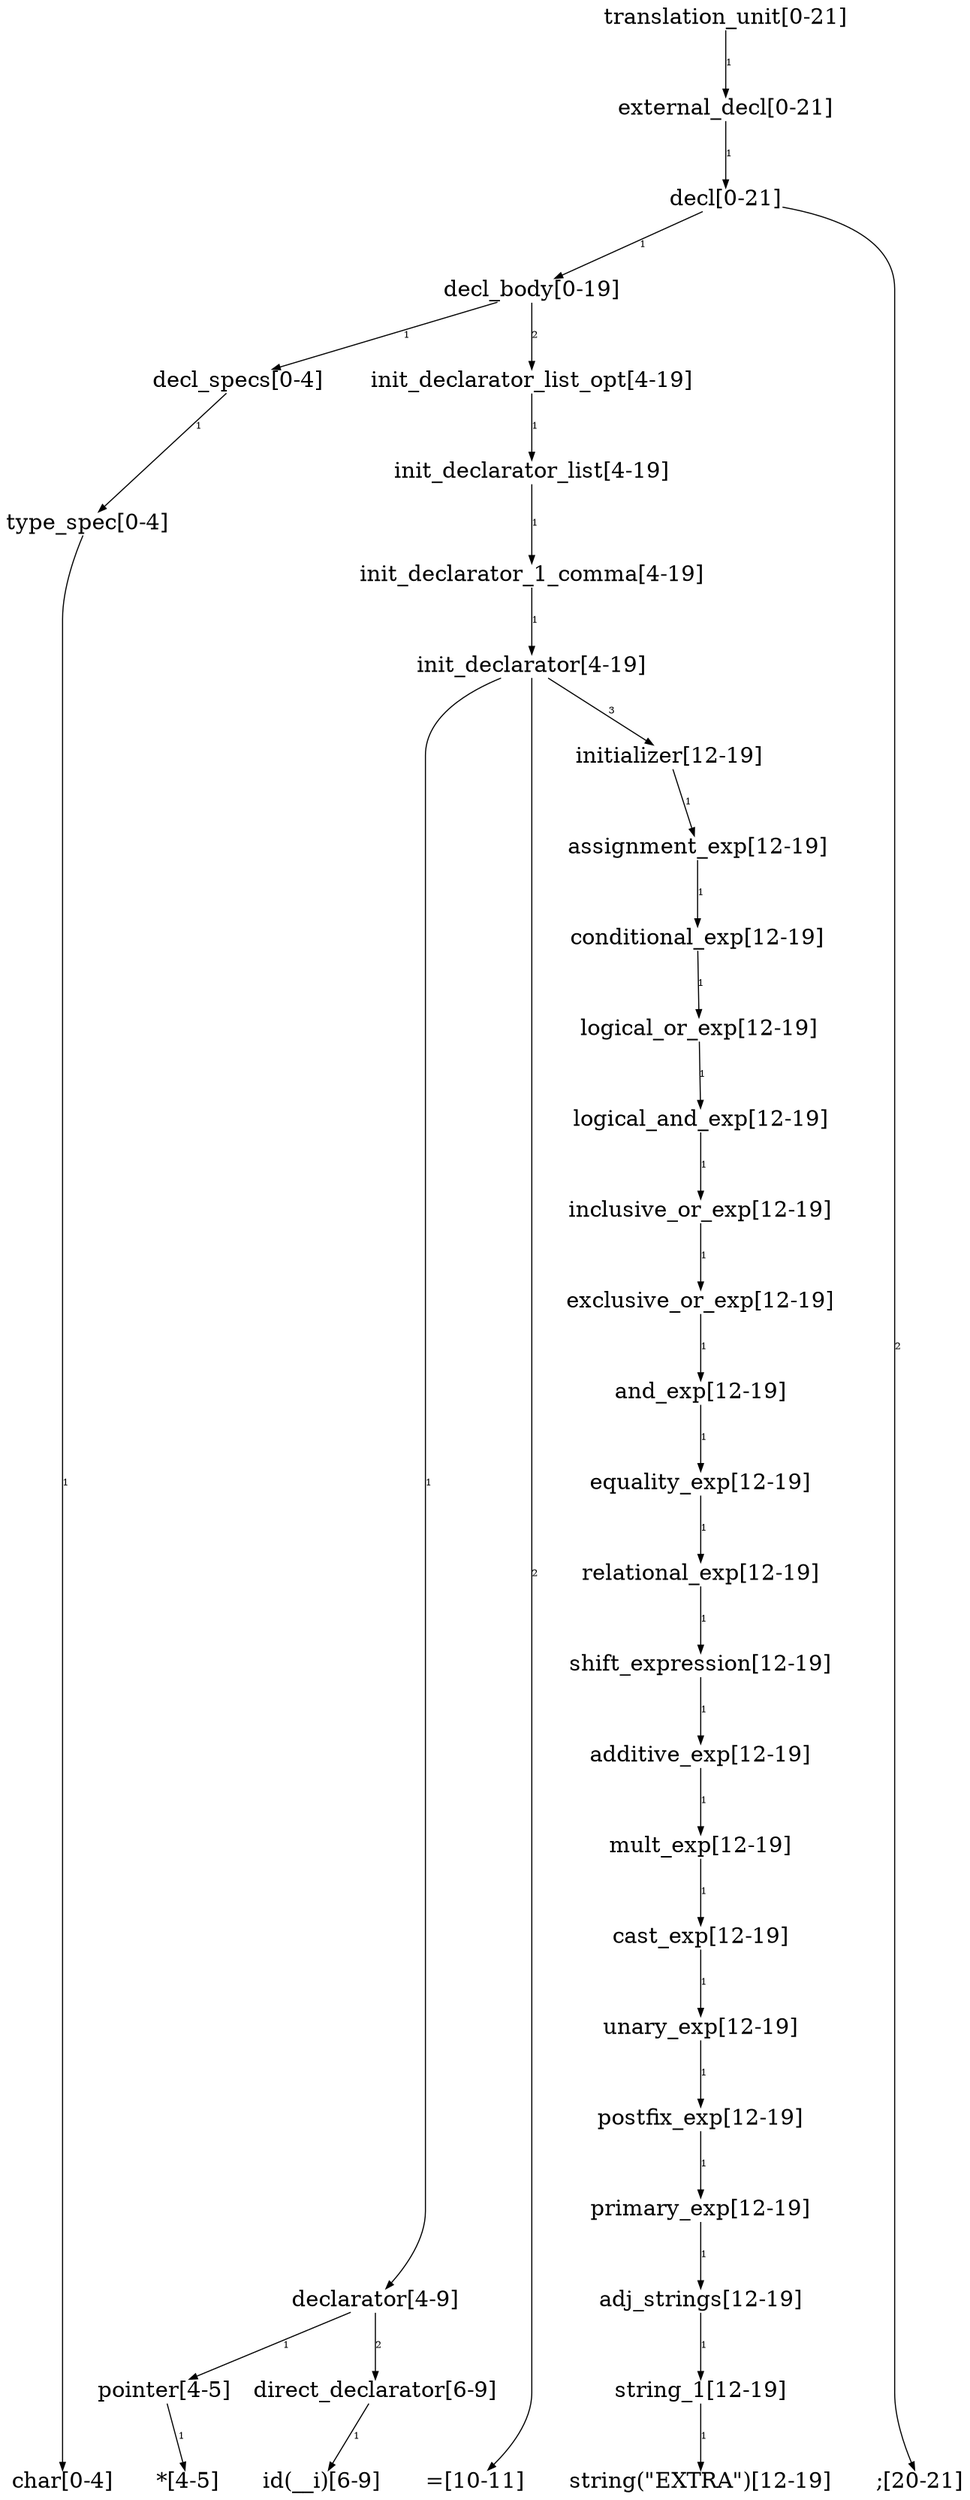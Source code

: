 
    digraph grammar {
    rankdir=TD
    fontname = "Bitstream Vera Sans"
    fontsize = 8
    nodesep = 0.2
    edge[dir=black,arrowtail=empty, fontsize=6 arrowsize=.5 penwidth=0.7]
    node[shape=plain height=0.1 width=0.1]


2682919013568[label="translation_unit[0-21]"];
2682919012928[label="external_decl[0-21]"];
2682919014336[label="decl[0-21]"];
2682919013120[label="decl_body[0-19]"];
2682918993472[label="decl_specs[0-4]"];
2682918991104[label="type_spec[0-4]"];
2682918990272 [label="char[0-4]"];
2682918991104->2682918990272[label="1"];
2682918993472->2682918991104[label="1"];
2682919012416[label="init_declarator_list_opt[4-19]"];
2682919012352[label="init_declarator_list[4-19]"];
2682919012480[label="init_declarator_1_comma[4-19]"];
2682919012160[label="init_declarator[4-19]"];
2682918805824[label="declarator[4-9]"];
2682918806080[label="pointer[4-5]"];
2682918806208 [label="*[4-5]"];
2682918806080->2682918806208[label="1"];
2682918806592[label="direct_declarator[6-9]"];
2682918806016 [label="id(__i)[6-9]"];
2682918806592->2682918806016[label="1"];
2682918805824->2682918806080[label="1"];
2682918805824->2682918806592[label="2"];
2682918806976 [label="=[10-11]"];
2682919011776[label="initializer[12-19]"];
2682919011520[label="assignment_exp[12-19]"];
2682919011328[label="conditional_exp[12-19]"];
2682919010624[label="logical_or_exp[12-19]"];
2682919010560[label="logical_and_exp[12-19]"];
2682919010880[label="inclusive_or_exp[12-19]"];
2682919010496[label="exclusive_or_exp[12-19]"];
2682919010688[label="and_exp[12-19]"];
2682918808896[label="equality_exp[12-19]"];
2682918809024[label="relational_exp[12-19]"];
2682918809152[label="shift_expression[12-19]"];
2682918807936[label="additive_exp[12-19]"];
2682918808832[label="mult_exp[12-19]"];
2682918808640[label="cast_exp[12-19]"];
2682918808448[label="unary_exp[12-19]"];
2682918808256[label="postfix_exp[12-19]"];
2682918807808[label="primary_exp[12-19]"];
2682918808000[label="adj_strings[12-19]"];
2682918807680[label="string_1[12-19]"];
2682918806912 [label="string(\"EXTRA\")[12-19]"];
2682918807680->2682918806912[label="1"];
2682918808000->2682918807680[label="1"];
2682918807808->2682918808000[label="1"];
2682918808256->2682918807808[label="1"];
2682918808448->2682918808256[label="1"];
2682918808640->2682918808448[label="1"];
2682918808832->2682918808640[label="1"];
2682918807936->2682918808832[label="1"];
2682918809152->2682918807936[label="1"];
2682918809024->2682918809152[label="1"];
2682918808896->2682918809024[label="1"];
2682919010688->2682918808896[label="1"];
2682919010496->2682919010688[label="1"];
2682919010880->2682919010496[label="1"];
2682919010560->2682919010880[label="1"];
2682919010624->2682919010560[label="1"];
2682919011328->2682919010624[label="1"];
2682919011520->2682919011328[label="1"];
2682919011776->2682919011520[label="1"];
2682919012160->2682918805824[label="1"];
2682919012160->2682918806976[label="2"];
2682919012160->2682919011776[label="3"];
2682919012480->2682919012160[label="1"];
2682919012352->2682919012480[label="1"];
2682919012416->2682919012352[label="1"];
2682919013120->2682918993472[label="1"];
2682919013120->2682919012416[label="2"];
2682919013056 [label=";[20-21]"];
2682919014336->2682919013120[label="1"];
2682919014336->2682919013056[label="2"];
2682919012928->2682919014336[label="1"];
2682919013568->2682919012928[label="1"];

{rank=same 2682918990272->2682918806208->2682918806016->2682918806976->2682918806912->2682919013056 [style=invis]}
}
